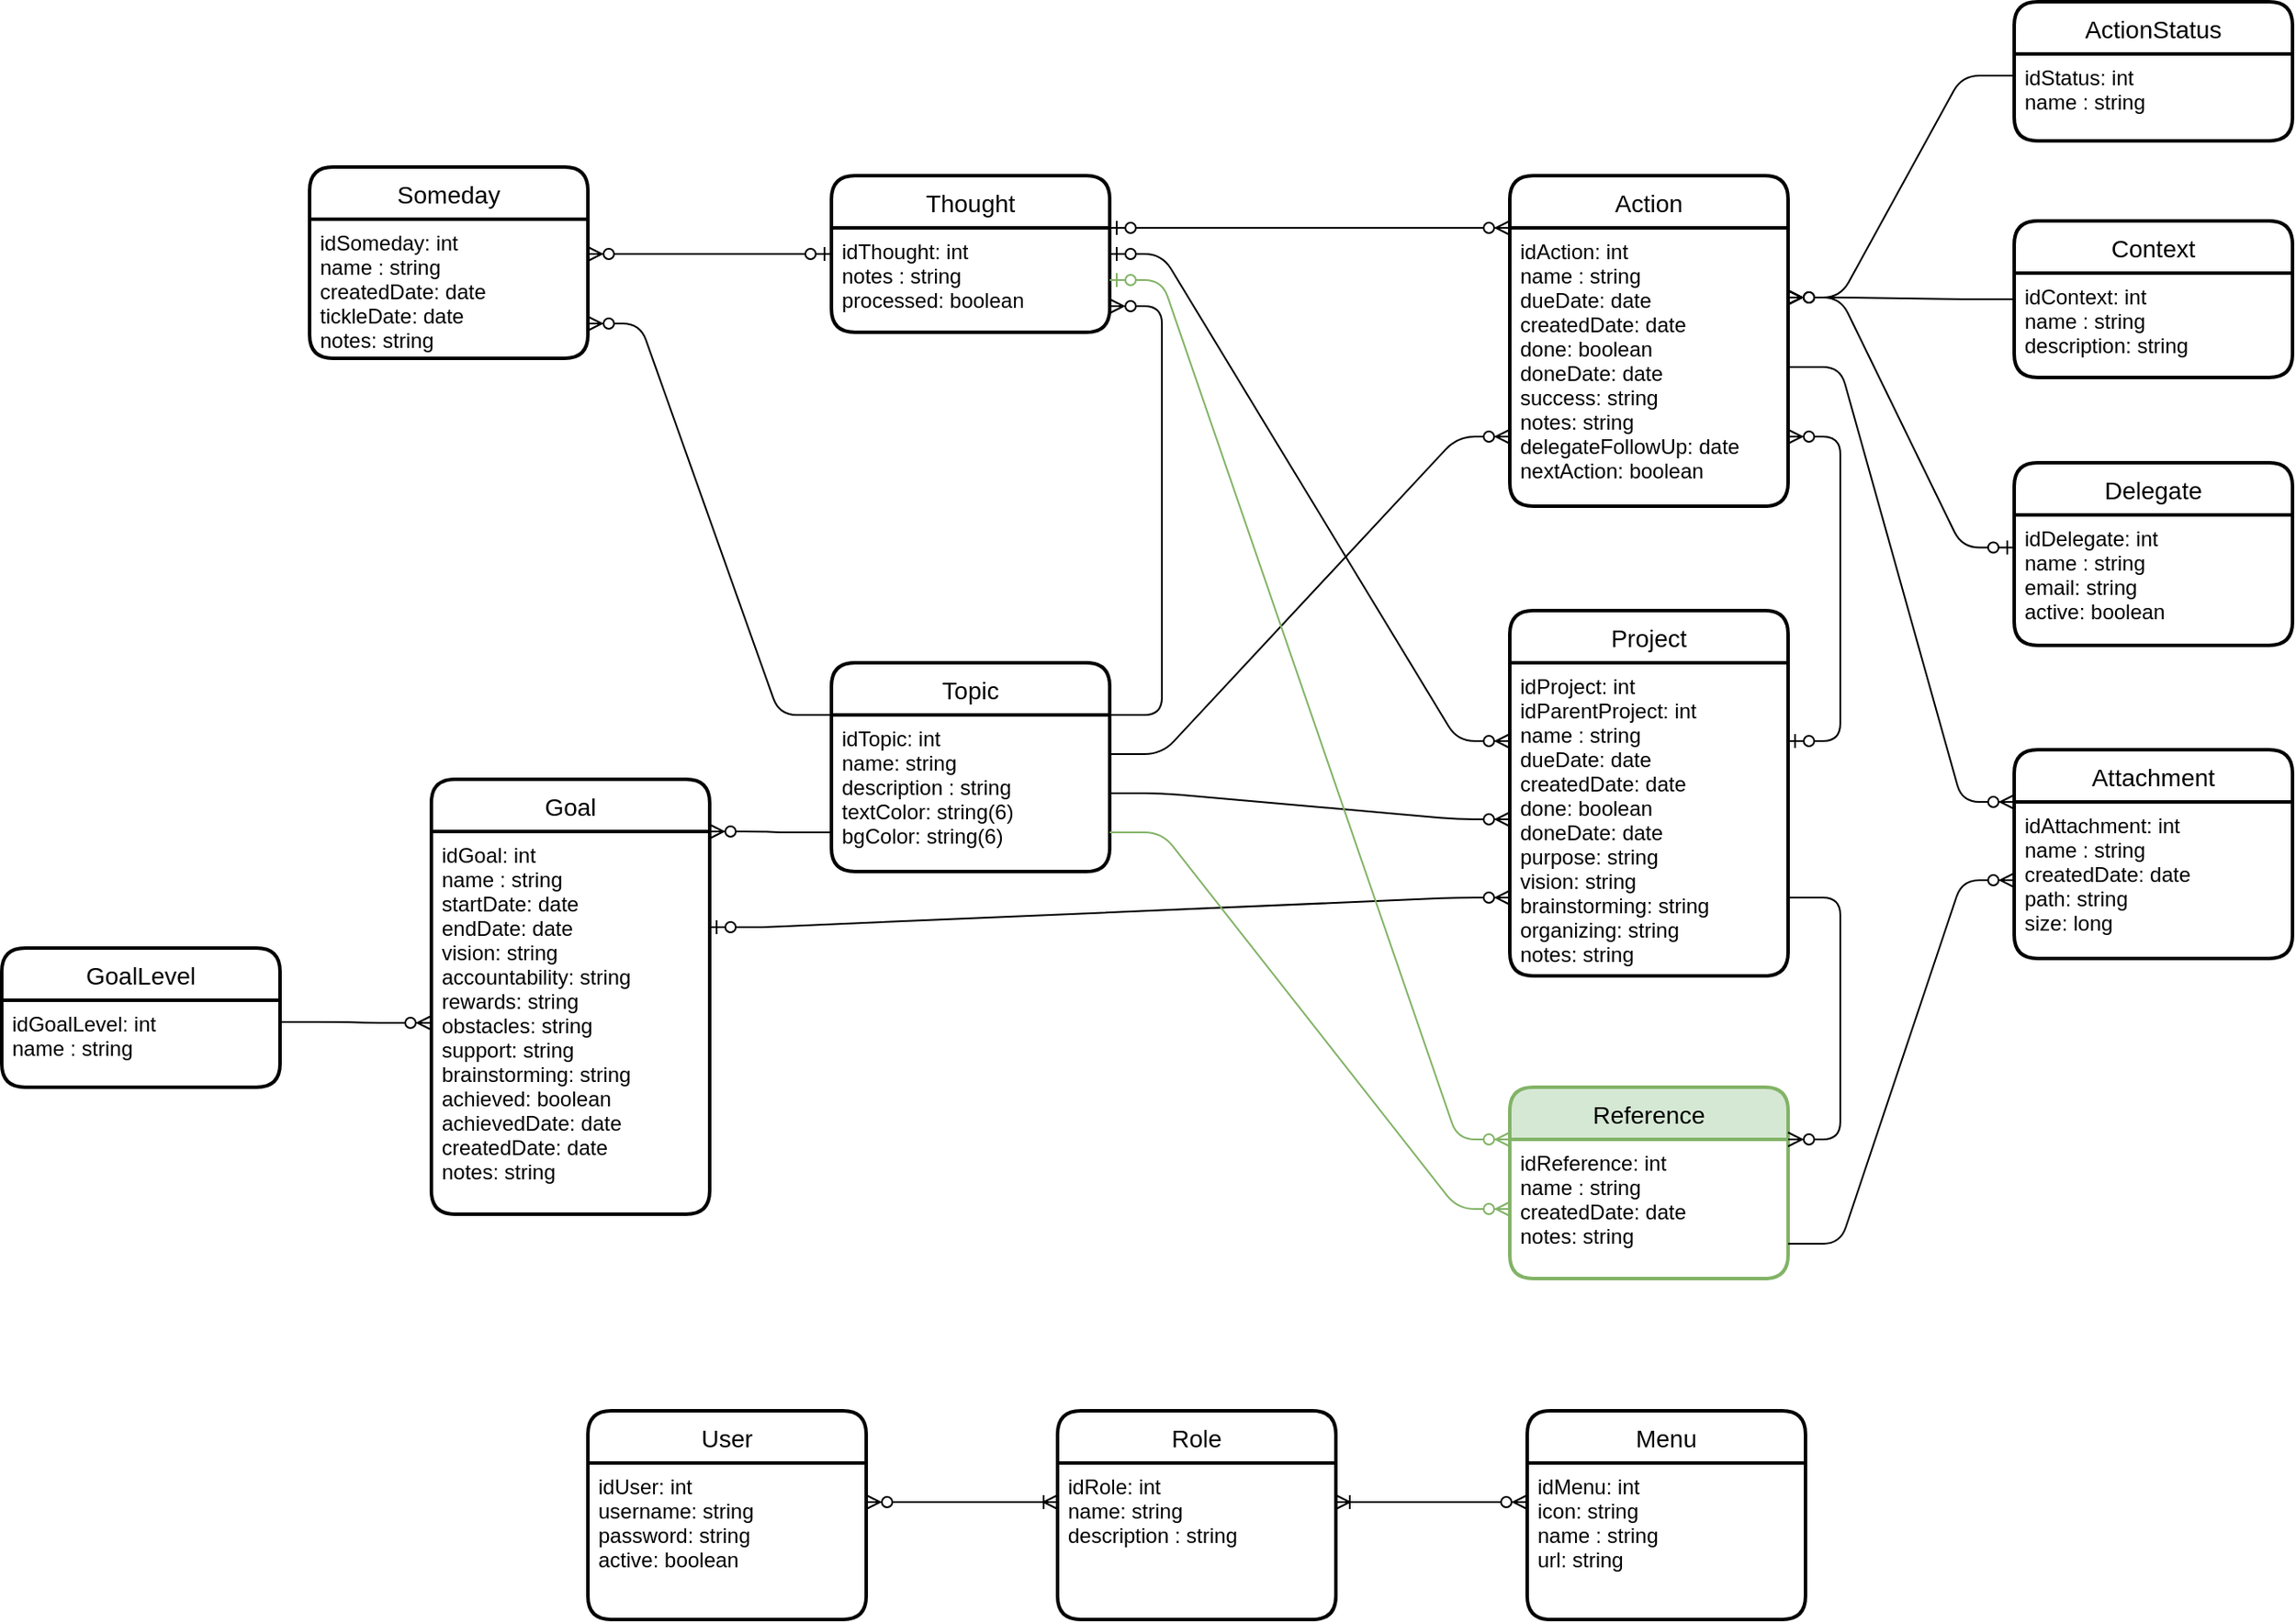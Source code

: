 <mxfile version="13.9.9" type="device"><diagram id="gs7GVPZcJ7xO18nnZsdb" name="Página-1"><mxGraphModel dx="1106" dy="822" grid="1" gridSize="10" guides="1" tooltips="1" connect="1" arrows="1" fold="1" page="1" pageScale="1" pageWidth="827" pageHeight="1169" math="0" shadow="0"><root><mxCell id="0"/><mxCell id="1" parent="0"/><mxCell id="hyobEGuZGE9LfGDrrnwh-1" value="Thought" style="swimlane;childLayout=stackLayout;horizontal=1;startSize=30;horizontalStack=0;rounded=1;fontSize=14;fontStyle=0;strokeWidth=2;resizeParent=0;resizeLast=1;shadow=0;dashed=0;align=center;" parent="1" vertex="1"><mxGeometry x="750" y="420" width="160" height="90" as="geometry"/></mxCell><mxCell id="hyobEGuZGE9LfGDrrnwh-2" value="idThought: int&#10;notes : string&#10;processed: boolean" style="align=left;strokeColor=none;fillColor=none;spacingLeft=4;fontSize=12;verticalAlign=top;resizable=0;rotatable=0;part=1;" parent="hyobEGuZGE9LfGDrrnwh-1" vertex="1"><mxGeometry y="30" width="160" height="60" as="geometry"/></mxCell><mxCell id="hyobEGuZGE9LfGDrrnwh-3" value="Delegate" style="swimlane;childLayout=stackLayout;horizontal=1;startSize=30;horizontalStack=0;rounded=1;fontSize=14;fontStyle=0;strokeWidth=2;resizeParent=0;resizeLast=1;shadow=0;dashed=0;align=center;" parent="1" vertex="1"><mxGeometry x="1430" y="585" width="160" height="105" as="geometry"/></mxCell><mxCell id="hyobEGuZGE9LfGDrrnwh-4" value="idDelegate: int&#10;name : string&#10;email: string&#10;active: boolean" style="align=left;strokeColor=none;fillColor=none;spacingLeft=4;fontSize=12;verticalAlign=top;resizable=0;rotatable=0;part=1;" parent="hyobEGuZGE9LfGDrrnwh-3" vertex="1"><mxGeometry y="30" width="160" height="75" as="geometry"/></mxCell><mxCell id="hyobEGuZGE9LfGDrrnwh-5" value="Context" style="swimlane;childLayout=stackLayout;horizontal=1;startSize=30;horizontalStack=0;rounded=1;fontSize=14;fontStyle=0;strokeWidth=2;resizeParent=0;resizeLast=1;shadow=0;dashed=0;align=center;" parent="1" vertex="1"><mxGeometry x="1430" y="446" width="160" height="90" as="geometry"/></mxCell><mxCell id="hyobEGuZGE9LfGDrrnwh-6" value="idContext: int&#10;name : string&#10;description: string" style="align=left;strokeColor=none;fillColor=none;spacingLeft=4;fontSize=12;verticalAlign=top;resizable=0;rotatable=0;part=1;" parent="hyobEGuZGE9LfGDrrnwh-5" vertex="1"><mxGeometry y="30" width="160" height="60" as="geometry"/></mxCell><mxCell id="hyobEGuZGE9LfGDrrnwh-7" value="Topic" style="swimlane;childLayout=stackLayout;horizontal=1;startSize=30;horizontalStack=0;rounded=1;fontSize=14;fontStyle=0;strokeWidth=2;resizeParent=0;resizeLast=1;shadow=0;dashed=0;align=center;" parent="1" vertex="1"><mxGeometry x="750" y="700" width="160" height="120" as="geometry"/></mxCell><mxCell id="hyobEGuZGE9LfGDrrnwh-8" value="idTopic: int&#10;name: string&#10;description : string&#10;textColor: string(6)&#10;bgColor: string(6)" style="align=left;strokeColor=none;fillColor=none;spacingLeft=4;fontSize=12;verticalAlign=top;resizable=0;rotatable=0;part=1;" parent="hyobEGuZGE9LfGDrrnwh-7" vertex="1"><mxGeometry y="30" width="160" height="90" as="geometry"/></mxCell><mxCell id="hyobEGuZGE9LfGDrrnwh-9" value="GoalLevel" style="swimlane;childLayout=stackLayout;horizontal=1;startSize=30;horizontalStack=0;rounded=1;fontSize=14;fontStyle=0;strokeWidth=2;resizeParent=0;resizeLast=1;shadow=0;dashed=0;align=center;" parent="1" vertex="1"><mxGeometry x="273" y="864" width="160" height="80" as="geometry"/></mxCell><mxCell id="hyobEGuZGE9LfGDrrnwh-10" value="idGoalLevel: int&#10;name : string" style="align=left;strokeColor=none;fillColor=none;spacingLeft=4;fontSize=12;verticalAlign=top;resizable=0;rotatable=0;part=1;" parent="hyobEGuZGE9LfGDrrnwh-9" vertex="1"><mxGeometry y="30" width="160" height="50" as="geometry"/></mxCell><mxCell id="hyobEGuZGE9LfGDrrnwh-14" value="Goal" style="swimlane;childLayout=stackLayout;horizontal=1;startSize=30;horizontalStack=0;rounded=1;fontSize=14;fontStyle=0;strokeWidth=2;resizeParent=0;resizeLast=1;shadow=0;dashed=0;align=center;" parent="1" vertex="1"><mxGeometry x="520" y="767" width="160" height="250" as="geometry"/></mxCell><mxCell id="hyobEGuZGE9LfGDrrnwh-15" value="idGoal: int&#10;name : string&#10;startDate: date&#10;endDate: date&#10;vision: string&#10;accountability: string&#10;rewards: string&#10;obstacles: string&#10;support: string&#10;brainstorming: string&#10;achieved: boolean&#10;achievedDate: date&#10;createdDate: date&#10;notes: string" style="align=left;strokeColor=none;fillColor=none;spacingLeft=4;fontSize=12;verticalAlign=top;resizable=0;rotatable=0;part=1;" parent="hyobEGuZGE9LfGDrrnwh-14" vertex="1"><mxGeometry y="30" width="160" height="220" as="geometry"/></mxCell><mxCell id="hyobEGuZGE9LfGDrrnwh-18" value="" style="edgeStyle=entityRelationEdgeStyle;fontSize=12;html=1;endArrow=ERzeroToMany;endFill=1;entryX=0;entryY=0.5;entryDx=0;entryDy=0;exitX=1;exitY=0.25;exitDx=0;exitDy=0;" parent="1" source="hyobEGuZGE9LfGDrrnwh-10" target="hyobEGuZGE9LfGDrrnwh-15" edge="1"><mxGeometry width="100" height="100" relative="1" as="geometry"><mxPoint x="250" y="580" as="sourcePoint"/><mxPoint x="350" y="480" as="targetPoint"/></mxGeometry></mxCell><mxCell id="hyobEGuZGE9LfGDrrnwh-20" value="" style="edgeStyle=entityRelationEdgeStyle;fontSize=12;html=1;endArrow=ERzeroToMany;endFill=1;exitX=0;exitY=0.75;exitDx=0;exitDy=0;entryX=1;entryY=0;entryDx=0;entryDy=0;" parent="1" source="hyobEGuZGE9LfGDrrnwh-8" target="hyobEGuZGE9LfGDrrnwh-15" edge="1"><mxGeometry width="100" height="100" relative="1" as="geometry"><mxPoint x="400" y="712.5" as="sourcePoint"/><mxPoint x="320" y="550" as="targetPoint"/></mxGeometry></mxCell><mxCell id="hyobEGuZGE9LfGDrrnwh-21" value="" style="edgeStyle=entityRelationEdgeStyle;fontSize=12;html=1;endArrow=ERzeroToMany;endFill=1;exitX=1;exitY=0.25;exitDx=0;exitDy=0;entryX=1;entryY=0.75;entryDx=0;entryDy=0;" parent="1" source="hyobEGuZGE9LfGDrrnwh-7" target="hyobEGuZGE9LfGDrrnwh-2" edge="1"><mxGeometry width="100" height="100" relative="1" as="geometry"><mxPoint x="510" y="340" as="sourcePoint"/><mxPoint x="380" y="417.5" as="targetPoint"/></mxGeometry></mxCell><mxCell id="hyobEGuZGE9LfGDrrnwh-22" value="Project" style="swimlane;childLayout=stackLayout;horizontal=1;startSize=30;horizontalStack=0;rounded=1;fontSize=14;fontStyle=0;strokeWidth=2;resizeParent=0;resizeLast=1;shadow=0;dashed=0;align=center;" parent="1" vertex="1"><mxGeometry x="1140" y="670" width="160" height="210" as="geometry"/></mxCell><mxCell id="hyobEGuZGE9LfGDrrnwh-23" value="idProject: int&#10;idParentProject: int&#10;name : string&#10;dueDate: date&#10;createdDate: date&#10;done: boolean&#10;doneDate: date&#10;purpose: string&#10;vision: string&#10;brainstorming: string&#10;organizing: string&#10;notes: string" style="align=left;strokeColor=none;fillColor=none;spacingLeft=4;fontSize=12;verticalAlign=top;resizable=0;rotatable=0;part=1;" parent="hyobEGuZGE9LfGDrrnwh-22" vertex="1"><mxGeometry y="30" width="160" height="180" as="geometry"/></mxCell><mxCell id="hyobEGuZGE9LfGDrrnwh-24" value="ActionStatus" style="swimlane;childLayout=stackLayout;horizontal=1;startSize=30;horizontalStack=0;rounded=1;fontSize=14;fontStyle=0;strokeWidth=2;resizeParent=0;resizeLast=1;shadow=0;dashed=0;align=center;" parent="1" vertex="1"><mxGeometry x="1430" y="320" width="160" height="80" as="geometry"/></mxCell><mxCell id="hyobEGuZGE9LfGDrrnwh-25" value="idStatus: int&#10;name : string" style="align=left;strokeColor=none;fillColor=none;spacingLeft=4;fontSize=12;verticalAlign=top;resizable=0;rotatable=0;part=1;" parent="hyobEGuZGE9LfGDrrnwh-24" vertex="1"><mxGeometry y="30" width="160" height="50" as="geometry"/></mxCell><mxCell id="hyobEGuZGE9LfGDrrnwh-29" value="" style="edgeStyle=entityRelationEdgeStyle;fontSize=12;html=1;endArrow=ERzeroToMany;startArrow=ERzeroToOne;exitX=1;exitY=0.25;exitDx=0;exitDy=0;entryX=0;entryY=0.75;entryDx=0;entryDy=0;" parent="1" source="hyobEGuZGE9LfGDrrnwh-15" target="hyobEGuZGE9LfGDrrnwh-23" edge="1"><mxGeometry width="100" height="100" relative="1" as="geometry"><mxPoint x="260" y="740" as="sourcePoint"/><mxPoint x="1140" y="865" as="targetPoint"/></mxGeometry></mxCell><mxCell id="hyobEGuZGE9LfGDrrnwh-30" value="" style="edgeStyle=entityRelationEdgeStyle;fontSize=12;html=1;endArrow=ERzeroToMany;endFill=1;exitX=1;exitY=0.5;exitDx=0;exitDy=0;entryX=0;entryY=0.5;entryDx=0;entryDy=0;" parent="1" source="hyobEGuZGE9LfGDrrnwh-8" target="hyobEGuZGE9LfGDrrnwh-23" edge="1"><mxGeometry width="100" height="100" relative="1" as="geometry"><mxPoint x="244" y="341.25" as="sourcePoint"/><mxPoint x="584" y="338.75" as="targetPoint"/></mxGeometry></mxCell><mxCell id="hyobEGuZGE9LfGDrrnwh-31" value="" style="edgeStyle=entityRelationEdgeStyle;fontSize=12;html=1;endArrow=ERzeroToMany;startArrow=ERzeroToOne;entryX=0;entryY=0.25;entryDx=0;entryDy=0;exitX=1;exitY=0.25;exitDx=0;exitDy=0;" parent="1" source="hyobEGuZGE9LfGDrrnwh-2" target="hyobEGuZGE9LfGDrrnwh-23" edge="1"><mxGeometry width="100" height="100" relative="1" as="geometry"><mxPoint x="950" y="480" as="sourcePoint"/><mxPoint x="584" y="272.5" as="targetPoint"/></mxGeometry></mxCell><mxCell id="hyobEGuZGE9LfGDrrnwh-33" value="Action" style="swimlane;childLayout=stackLayout;horizontal=1;startSize=30;horizontalStack=0;rounded=1;fontSize=14;fontStyle=0;strokeWidth=2;resizeParent=0;resizeLast=1;shadow=0;dashed=0;align=center;" parent="1" vertex="1"><mxGeometry x="1140" y="420" width="160" height="190" as="geometry"/></mxCell><mxCell id="hyobEGuZGE9LfGDrrnwh-34" value="idAction: int&#10;name : string&#10;dueDate: date&#10;createdDate: date&#10;done: boolean&#10;doneDate: date&#10;success: string&#10;notes: string&#10;delegateFollowUp: date&#10;nextAction: boolean" style="align=left;strokeColor=none;fillColor=none;spacingLeft=4;fontSize=12;verticalAlign=top;resizable=0;rotatable=0;part=1;" parent="hyobEGuZGE9LfGDrrnwh-33" vertex="1"><mxGeometry y="30" width="160" height="160" as="geometry"/></mxCell><mxCell id="hyobEGuZGE9LfGDrrnwh-36" value="" style="edgeStyle=entityRelationEdgeStyle;fontSize=12;html=1;endArrow=ERzeroToMany;startArrow=ERzeroToOne;entryX=0;entryY=0;entryDx=0;entryDy=0;exitX=1;exitY=0;exitDx=0;exitDy=0;" parent="1" source="hyobEGuZGE9LfGDrrnwh-2" target="hyobEGuZGE9LfGDrrnwh-34" edge="1"><mxGeometry width="100" height="100" relative="1" as="geometry"><mxPoint x="300" y="400" as="sourcePoint"/><mxPoint x="660" y="330" as="targetPoint"/></mxGeometry></mxCell><mxCell id="hyobEGuZGE9LfGDrrnwh-37" value="" style="edgeStyle=entityRelationEdgeStyle;fontSize=12;html=1;endArrow=ERzeroToMany;endFill=1;exitX=1;exitY=0.25;exitDx=0;exitDy=0;entryX=0;entryY=0.75;entryDx=0;entryDy=0;" parent="1" source="hyobEGuZGE9LfGDrrnwh-8" target="hyobEGuZGE9LfGDrrnwh-34" edge="1"><mxGeometry width="100" height="100" relative="1" as="geometry"><mxPoint x="630" y="340" as="sourcePoint"/><mxPoint x="700" y="340" as="targetPoint"/></mxGeometry></mxCell><mxCell id="hyobEGuZGE9LfGDrrnwh-38" value="" style="edgeStyle=entityRelationEdgeStyle;fontSize=12;html=1;endArrow=ERzeroToMany;startArrow=ERzeroToOne;entryX=1;entryY=0.75;entryDx=0;entryDy=0;exitX=1;exitY=0.25;exitDx=0;exitDy=0;" parent="1" source="hyobEGuZGE9LfGDrrnwh-23" target="hyobEGuZGE9LfGDrrnwh-34" edge="1"><mxGeometry width="100" height="100" relative="1" as="geometry"><mxPoint x="270" y="390" as="sourcePoint"/><mxPoint x="910" y="170" as="targetPoint"/></mxGeometry></mxCell><mxCell id="hyobEGuZGE9LfGDrrnwh-39" value="" style="edgeStyle=entityRelationEdgeStyle;fontSize=12;html=1;endArrow=ERzeroToMany;endFill=1;exitX=0;exitY=0.25;exitDx=0;exitDy=0;entryX=1;entryY=0.25;entryDx=0;entryDy=0;" parent="1" source="hyobEGuZGE9LfGDrrnwh-25" target="hyobEGuZGE9LfGDrrnwh-34" edge="1"><mxGeometry width="100" height="100" relative="1" as="geometry"><mxPoint x="1210" y="20" as="sourcePoint"/><mxPoint x="1130" y="130" as="targetPoint"/></mxGeometry></mxCell><mxCell id="hyobEGuZGE9LfGDrrnwh-40" value="" style="edgeStyle=entityRelationEdgeStyle;fontSize=12;html=1;endArrow=ERzeroToMany;endFill=1;exitX=0;exitY=0.25;exitDx=0;exitDy=0;entryX=1;entryY=0.25;entryDx=0;entryDy=0;" parent="1" source="hyobEGuZGE9LfGDrrnwh-6" target="hyobEGuZGE9LfGDrrnwh-34" edge="1"><mxGeometry width="100" height="100" relative="1" as="geometry"><mxPoint x="1010" y="475" as="sourcePoint"/><mxPoint x="1110" y="200" as="targetPoint"/></mxGeometry></mxCell><mxCell id="hyobEGuZGE9LfGDrrnwh-41" value="" style="edgeStyle=entityRelationEdgeStyle;fontSize=12;html=1;endArrow=ERzeroToMany;startArrow=ERzeroToOne;exitX=0;exitY=0.25;exitDx=0;exitDy=0;entryX=1;entryY=0.25;entryDx=0;entryDy=0;" parent="1" source="hyobEGuZGE9LfGDrrnwh-4" target="hyobEGuZGE9LfGDrrnwh-34" edge="1"><mxGeometry width="100" height="100" relative="1" as="geometry"><mxPoint x="500" y="805" as="sourcePoint"/><mxPoint x="1140" y="340" as="targetPoint"/></mxGeometry></mxCell><mxCell id="hyobEGuZGE9LfGDrrnwh-42" value="Reference" style="swimlane;childLayout=stackLayout;horizontal=1;startSize=30;horizontalStack=0;rounded=1;fontSize=14;fontStyle=0;strokeWidth=2;resizeParent=0;resizeLast=1;shadow=0;dashed=0;align=center;fillColor=#d5e8d4;strokeColor=#82b366;" parent="1" vertex="1"><mxGeometry x="1140" y="944" width="160" height="110" as="geometry"/></mxCell><mxCell id="hyobEGuZGE9LfGDrrnwh-43" value="idReference: int&#10;name : string&#10;createdDate: date&#10;notes: string" style="align=left;strokeColor=none;fillColor=none;spacingLeft=4;fontSize=12;verticalAlign=top;resizable=0;rotatable=0;part=1;" parent="hyobEGuZGE9LfGDrrnwh-42" vertex="1"><mxGeometry y="30" width="160" height="80" as="geometry"/></mxCell><mxCell id="hyobEGuZGE9LfGDrrnwh-44" value="" style="edgeStyle=entityRelationEdgeStyle;fontSize=12;html=1;endArrow=ERzeroToMany;endFill=1;exitX=1;exitY=0.75;exitDx=0;exitDy=0;fillColor=#d5e8d4;strokeColor=#82b366;" parent="1" source="hyobEGuZGE9LfGDrrnwh-8" target="hyobEGuZGE9LfGDrrnwh-43" edge="1"><mxGeometry width="100" height="100" relative="1" as="geometry"><mxPoint x="540" y="530" as="sourcePoint"/><mxPoint x="677" y="530" as="targetPoint"/></mxGeometry></mxCell><mxCell id="hyobEGuZGE9LfGDrrnwh-47" value="" style="edgeStyle=entityRelationEdgeStyle;fontSize=12;html=1;endArrow=ERzeroToMany;startArrow=ERzeroToOne;entryX=0;entryY=0;entryDx=0;entryDy=0;exitX=1;exitY=0.5;exitDx=0;exitDy=0;fillColor=#d5e8d4;strokeColor=#82b366;" parent="1" source="hyobEGuZGE9LfGDrrnwh-2" target="hyobEGuZGE9LfGDrrnwh-43" edge="1"><mxGeometry width="100" height="100" relative="1" as="geometry"><mxPoint x="980" y="480" as="sourcePoint"/><mxPoint x="900" y="130" as="targetPoint"/></mxGeometry></mxCell><mxCell id="hyobEGuZGE9LfGDrrnwh-48" value="Someday" style="swimlane;childLayout=stackLayout;horizontal=1;startSize=30;horizontalStack=0;rounded=1;fontSize=14;fontStyle=0;strokeWidth=2;resizeParent=0;resizeLast=1;shadow=0;dashed=0;align=center;" parent="1" vertex="1"><mxGeometry x="450" y="415" width="160" height="110" as="geometry"/></mxCell><mxCell id="hyobEGuZGE9LfGDrrnwh-49" value="idSomeday: int&#10;name : string&#10;createdDate: date&#10;tickleDate: date&#10;notes: string" style="align=left;strokeColor=none;fillColor=none;spacingLeft=4;fontSize=12;verticalAlign=top;resizable=0;rotatable=0;part=1;" parent="hyobEGuZGE9LfGDrrnwh-48" vertex="1"><mxGeometry y="30" width="160" height="80" as="geometry"/></mxCell><mxCell id="hyobEGuZGE9LfGDrrnwh-50" value="" style="edgeStyle=entityRelationEdgeStyle;fontSize=12;html=1;endArrow=ERzeroToMany;startArrow=ERzeroToOne;entryX=1;entryY=0.25;entryDx=0;entryDy=0;exitX=0;exitY=0.25;exitDx=0;exitDy=0;" parent="1" source="hyobEGuZGE9LfGDrrnwh-2" target="hyobEGuZGE9LfGDrrnwh-49" edge="1"><mxGeometry width="100" height="100" relative="1" as="geometry"><mxPoint x="260" y="360" as="sourcePoint"/><mxPoint x="380" y="170" as="targetPoint"/></mxGeometry></mxCell><mxCell id="hyobEGuZGE9LfGDrrnwh-51" value="" style="edgeStyle=entityRelationEdgeStyle;fontSize=12;html=1;endArrow=ERzeroToMany;endFill=1;exitX=0;exitY=0.25;exitDx=0;exitDy=0;entryX=1;entryY=0.75;entryDx=0;entryDy=0;" parent="1" source="hyobEGuZGE9LfGDrrnwh-7" target="hyobEGuZGE9LfGDrrnwh-49" edge="1"><mxGeometry width="100" height="100" relative="1" as="geometry"><mxPoint x="540" y="507.5" as="sourcePoint"/><mxPoint x="540" y="210" as="targetPoint"/></mxGeometry></mxCell><mxCell id="hyobEGuZGE9LfGDrrnwh-52" value="Attachment" style="swimlane;childLayout=stackLayout;horizontal=1;startSize=30;horizontalStack=0;rounded=1;fontSize=14;fontStyle=0;strokeWidth=2;resizeParent=0;resizeLast=1;shadow=0;dashed=0;align=center;" parent="1" vertex="1"><mxGeometry x="1430" y="750" width="160" height="120" as="geometry"/></mxCell><mxCell id="hyobEGuZGE9LfGDrrnwh-53" value="idAttachment: int&#10;name : string&#10;createdDate: date&#10;path: string&#10;size: long&#10;" style="align=left;strokeColor=none;fillColor=none;spacingLeft=4;fontSize=12;verticalAlign=top;resizable=0;rotatable=0;part=1;" parent="hyobEGuZGE9LfGDrrnwh-52" vertex="1"><mxGeometry y="30" width="160" height="90" as="geometry"/></mxCell><mxCell id="hyobEGuZGE9LfGDrrnwh-54" value="" style="edgeStyle=entityRelationEdgeStyle;fontSize=12;html=1;endArrow=ERzeroToMany;endFill=1;entryX=0;entryY=0.25;entryDx=0;entryDy=0;exitX=1;exitY=0.5;exitDx=0;exitDy=0;" parent="1" source="hyobEGuZGE9LfGDrrnwh-34" target="hyobEGuZGE9LfGDrrnwh-52" edge="1"><mxGeometry width="100" height="100" relative="1" as="geometry"><mxPoint x="1320" y="540" as="sourcePoint"/><mxPoint x="540" y="170" as="targetPoint"/></mxGeometry></mxCell><mxCell id="hyobEGuZGE9LfGDrrnwh-55" value="" style="edgeStyle=entityRelationEdgeStyle;fontSize=12;html=1;endArrow=ERzeroToMany;endFill=1;entryX=0;entryY=0.5;entryDx=0;entryDy=0;exitX=1;exitY=0.75;exitDx=0;exitDy=0;" parent="1" source="hyobEGuZGE9LfGDrrnwh-43" target="hyobEGuZGE9LfGDrrnwh-53" edge="1"><mxGeometry width="100" height="100" relative="1" as="geometry"><mxPoint x="543" y="100" as="sourcePoint"/><mxPoint x="460" y="40" as="targetPoint"/></mxGeometry></mxCell><mxCell id="hyobEGuZGE9LfGDrrnwh-60" value="" style="edgeStyle=entityRelationEdgeStyle;fontSize=12;html=1;endArrow=ERzeroToMany;endFill=1;entryX=1;entryY=0;entryDx=0;entryDy=0;exitX=1;exitY=0.75;exitDx=0;exitDy=0;anchorPointDirection=1;fixDash=0;editable=1;bendable=1;" parent="1" source="hyobEGuZGE9LfGDrrnwh-23" target="hyobEGuZGE9LfGDrrnwh-43" edge="1"><mxGeometry width="100" height="100" relative="1" as="geometry"><mxPoint x="870" y="1010" as="sourcePoint"/><mxPoint x="970" y="910" as="targetPoint"/></mxGeometry></mxCell><mxCell id="6WCl1oP7pOYZToMT0vVP-1" value="User" style="swimlane;childLayout=stackLayout;horizontal=1;startSize=30;horizontalStack=0;rounded=1;fontSize=14;fontStyle=0;strokeWidth=2;resizeParent=0;resizeLast=1;shadow=0;dashed=0;align=center;" parent="1" vertex="1"><mxGeometry x="610" y="1130" width="160" height="120" as="geometry"/></mxCell><mxCell id="6WCl1oP7pOYZToMT0vVP-2" value="idUser: int&#10;username: string&#10;password: string&#10;active: boolean&#10;" style="align=left;strokeColor=none;fillColor=none;spacingLeft=4;fontSize=12;verticalAlign=top;resizable=0;rotatable=0;part=1;" parent="6WCl1oP7pOYZToMT0vVP-1" vertex="1"><mxGeometry y="30" width="160" height="90" as="geometry"/></mxCell><mxCell id="6WCl1oP7pOYZToMT0vVP-3" value="Role" style="swimlane;childLayout=stackLayout;horizontal=1;startSize=30;horizontalStack=0;rounded=1;fontSize=14;fontStyle=0;strokeWidth=2;resizeParent=0;resizeLast=1;shadow=0;dashed=0;align=center;" parent="1" vertex="1"><mxGeometry x="880" y="1130" width="160" height="120" as="geometry"/></mxCell><mxCell id="6WCl1oP7pOYZToMT0vVP-4" value="idRole: int&#10;name: string&#10;description : string" style="align=left;strokeColor=none;fillColor=none;spacingLeft=4;fontSize=12;verticalAlign=top;resizable=0;rotatable=0;part=1;" parent="6WCl1oP7pOYZToMT0vVP-3" vertex="1"><mxGeometry y="30" width="160" height="90" as="geometry"/></mxCell><mxCell id="6WCl1oP7pOYZToMT0vVP-5" value="Menu" style="swimlane;childLayout=stackLayout;horizontal=1;startSize=30;horizontalStack=0;rounded=1;fontSize=14;fontStyle=0;strokeWidth=2;resizeParent=0;resizeLast=1;shadow=0;dashed=0;align=center;" parent="1" vertex="1"><mxGeometry x="1150" y="1130" width="160" height="120" as="geometry"/></mxCell><mxCell id="6WCl1oP7pOYZToMT0vVP-6" value="idMenu: int&#10;icon: string&#10;name : string&#10;url: string&#10;" style="align=left;strokeColor=none;fillColor=none;spacingLeft=4;fontSize=12;verticalAlign=top;resizable=0;rotatable=0;part=1;" parent="6WCl1oP7pOYZToMT0vVP-5" vertex="1"><mxGeometry y="30" width="160" height="90" as="geometry"/></mxCell><mxCell id="6WCl1oP7pOYZToMT0vVP-7" value="" style="edgeStyle=entityRelationEdgeStyle;fontSize=12;html=1;endArrow=ERoneToMany;startArrow=ERzeroToMany;exitX=1;exitY=0.25;exitDx=0;exitDy=0;entryX=0;entryY=0.25;entryDx=0;entryDy=0;" parent="1" source="6WCl1oP7pOYZToMT0vVP-2" target="6WCl1oP7pOYZToMT0vVP-4" edge="1"><mxGeometry width="100" height="100" relative="1" as="geometry"><mxPoint x="780" y="1120" as="sourcePoint"/><mxPoint x="880" y="1020" as="targetPoint"/></mxGeometry></mxCell><mxCell id="6WCl1oP7pOYZToMT0vVP-8" value="" style="edgeStyle=entityRelationEdgeStyle;fontSize=12;html=1;endArrow=ERoneToMany;startArrow=ERzeroToMany;exitX=0;exitY=0.25;exitDx=0;exitDy=0;entryX=1;entryY=0.25;entryDx=0;entryDy=0;" parent="1" source="6WCl1oP7pOYZToMT0vVP-6" target="6WCl1oP7pOYZToMT0vVP-4" edge="1"><mxGeometry width="100" height="100" relative="1" as="geometry"><mxPoint x="1000" y="1070" as="sourcePoint"/><mxPoint x="1110" y="1070" as="targetPoint"/></mxGeometry></mxCell></root></mxGraphModel></diagram></mxfile>